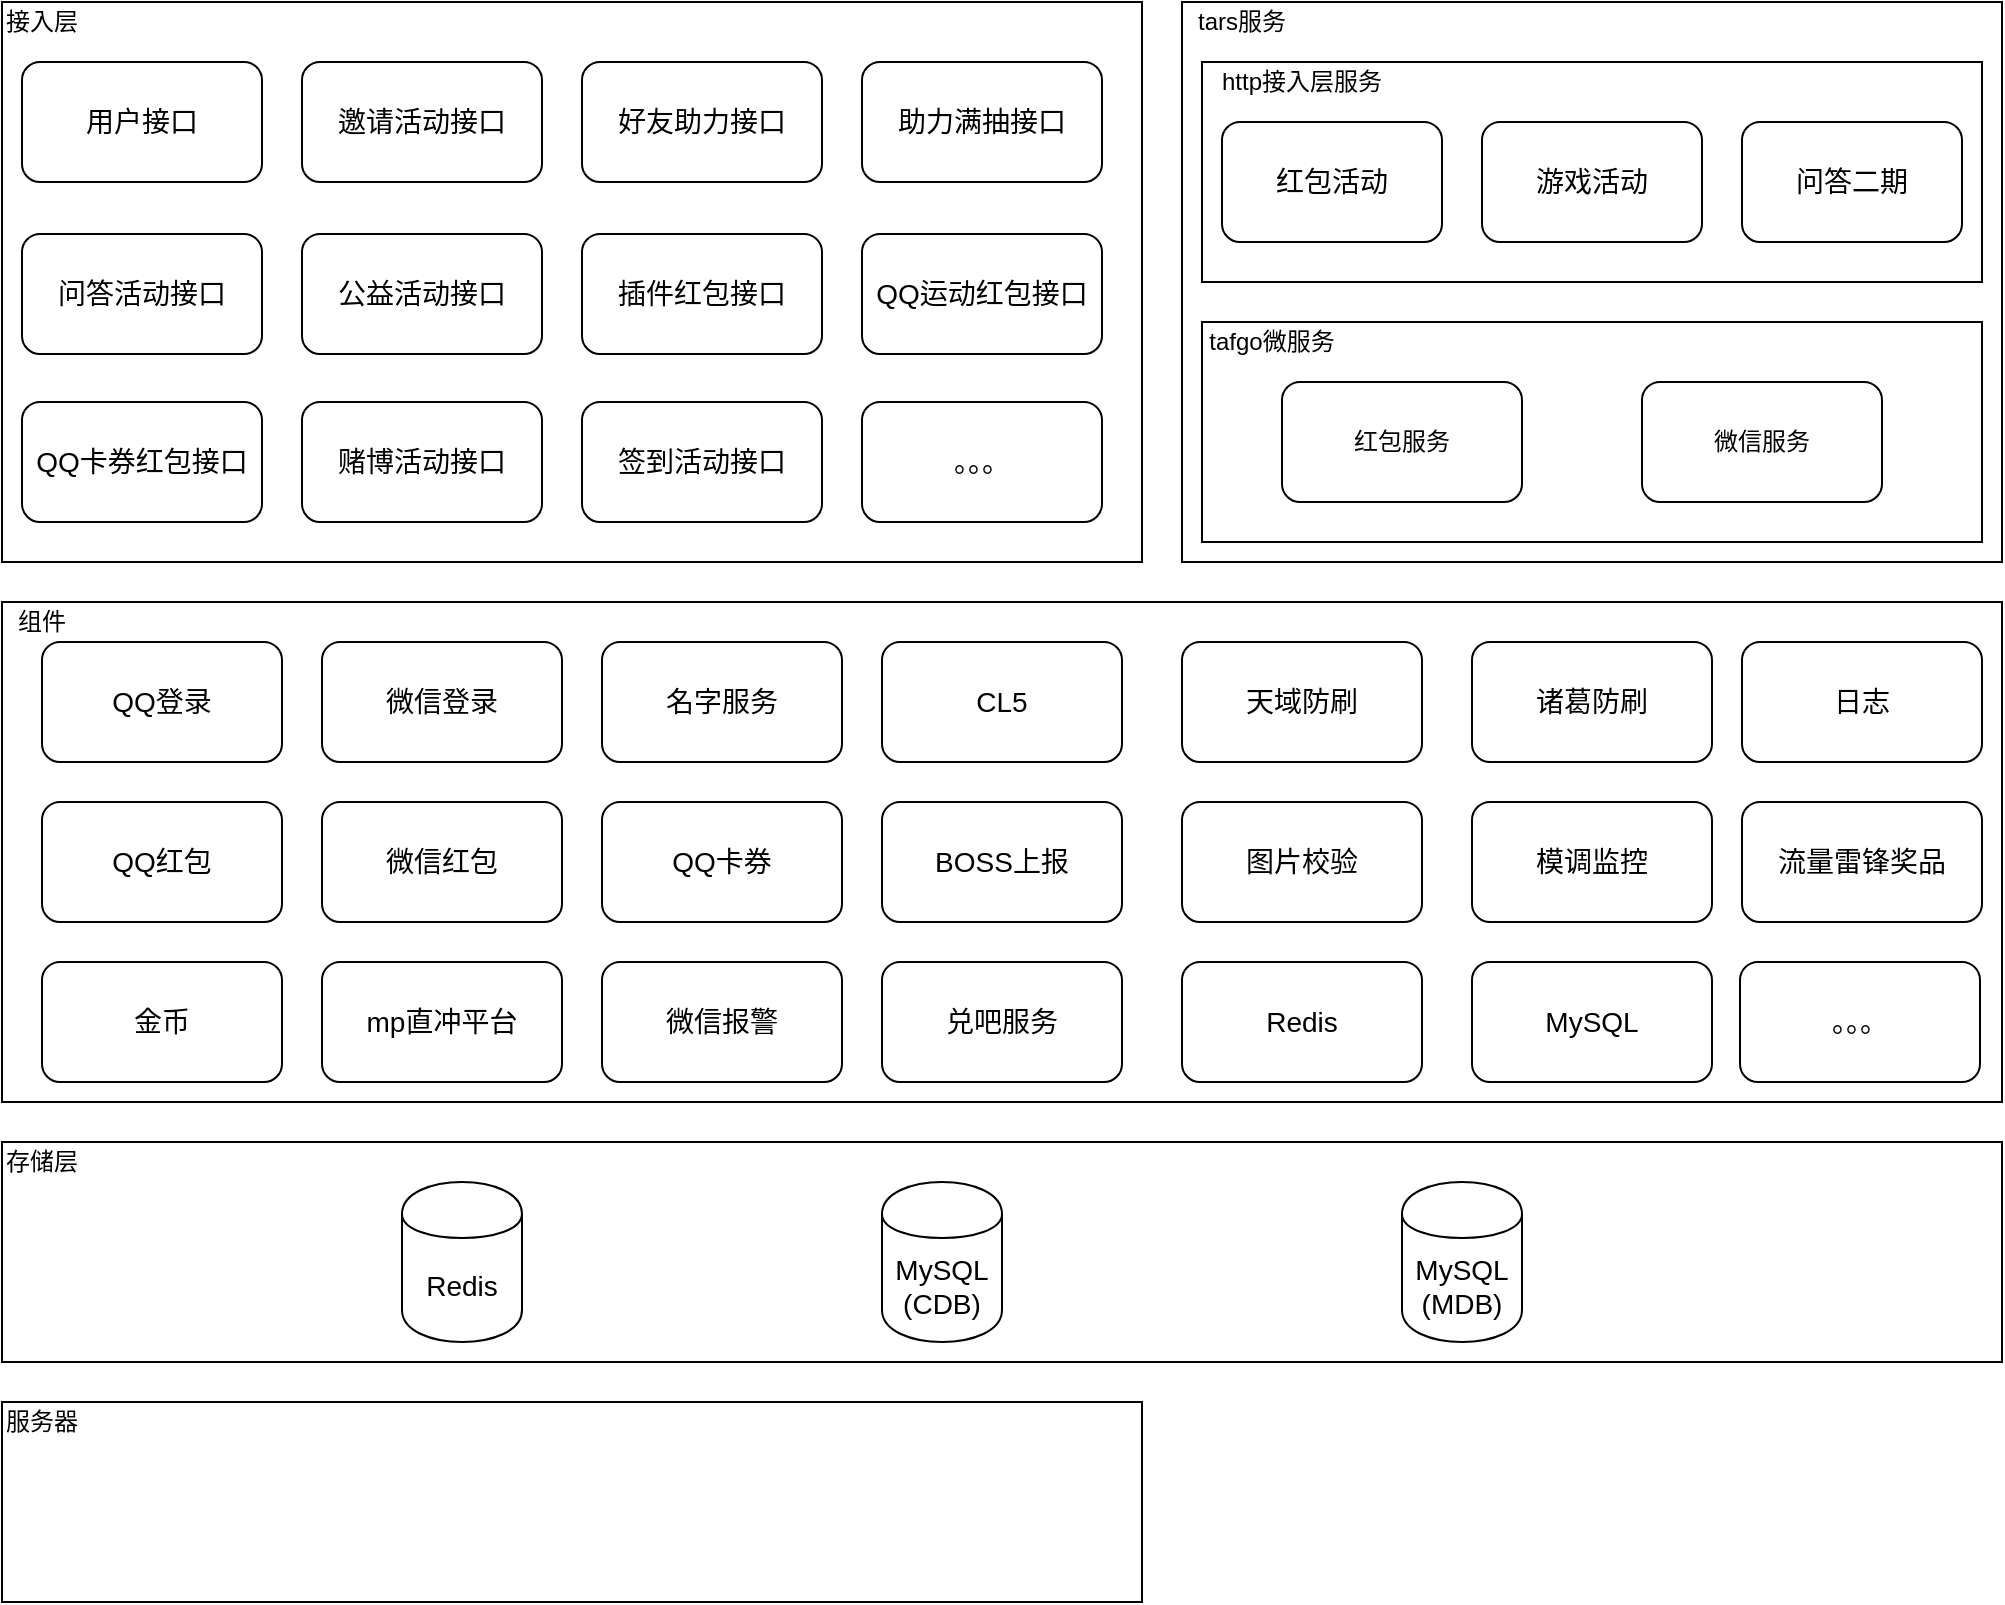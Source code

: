 <mxfile pages="1" version="11.2.3" type="github"><diagram id="sURR1SHCAla83oJiOlZ1" name="Page-1"><mxGraphModel dx="1421" dy="1020" grid="1" gridSize="10" guides="1" tooltips="1" connect="1" arrows="1" fold="1" page="1" pageScale="1" pageWidth="3300" pageHeight="4681" math="0" shadow="0"><root><mxCell id="0"/><mxCell id="1" parent="0"/><mxCell id="fpItD1PaSmq3RKMQFErg-25" value="" style="rounded=0;whiteSpace=wrap;html=1;" vertex="1" parent="1"><mxGeometry x="820" y="810" width="1000" height="250" as="geometry"/></mxCell><mxCell id="l3v4fueEr0LTtIeN0S5f-3" value="&lt;br&gt;&lt;br&gt;" style="rounded=0;whiteSpace=wrap;html=1;" parent="1" vertex="1"><mxGeometry x="820" y="510" width="570" height="280" as="geometry"/></mxCell><mxCell id="l3v4fueEr0LTtIeN0S5f-1" value="&lt;span style=&quot;font-size: 14px&quot;&gt;用户接口&lt;/span&gt;" style="rounded=1;whiteSpace=wrap;html=1;" parent="1" vertex="1"><mxGeometry x="830" y="540" width="120" height="60" as="geometry"/></mxCell><mxCell id="l3v4fueEr0LTtIeN0S5f-4" value="&lt;font style=&quot;font-size: 14px&quot;&gt;邀请活动接口&lt;/font&gt;" style="rounded=1;whiteSpace=wrap;html=1;" parent="1" vertex="1"><mxGeometry x="970" y="540" width="120" height="60" as="geometry"/></mxCell><mxCell id="fpItD1PaSmq3RKMQFErg-1" value="&lt;font style=&quot;font-size: 14px&quot;&gt;好友助力接口&lt;/font&gt;" style="rounded=1;whiteSpace=wrap;html=1;" vertex="1" parent="1"><mxGeometry x="1110" y="540" width="120" height="60" as="geometry"/></mxCell><mxCell id="fpItD1PaSmq3RKMQFErg-2" value="&lt;font style=&quot;font-size: 14px&quot;&gt;助力满抽接口&lt;/font&gt;" style="rounded=1;whiteSpace=wrap;html=1;" vertex="1" parent="1"><mxGeometry x="1250" y="540" width="120" height="60" as="geometry"/></mxCell><mxCell id="fpItD1PaSmq3RKMQFErg-3" value="&lt;font style=&quot;font-size: 14px&quot;&gt;问答活动接口&lt;/font&gt;" style="rounded=1;whiteSpace=wrap;html=1;" vertex="1" parent="1"><mxGeometry x="830" y="626" width="120" height="60" as="geometry"/></mxCell><mxCell id="fpItD1PaSmq3RKMQFErg-4" value="&lt;font style=&quot;font-size: 14px&quot;&gt;公益活动接口&lt;/font&gt;" style="rounded=1;whiteSpace=wrap;html=1;" vertex="1" parent="1"><mxGeometry x="970" y="626" width="120" height="60" as="geometry"/></mxCell><mxCell id="fpItD1PaSmq3RKMQFErg-5" value="&lt;font style=&quot;font-size: 14px&quot;&gt;插件红包接口&lt;/font&gt;" style="rounded=1;whiteSpace=wrap;html=1;" vertex="1" parent="1"><mxGeometry x="1110" y="626" width="120" height="60" as="geometry"/></mxCell><mxCell id="fpItD1PaSmq3RKMQFErg-6" value="&lt;font style=&quot;font-size: 14px&quot;&gt;QQ运动红包接口&lt;/font&gt;" style="rounded=1;whiteSpace=wrap;html=1;" vertex="1" parent="1"><mxGeometry x="1250" y="626" width="120" height="60" as="geometry"/></mxCell><mxCell id="fpItD1PaSmq3RKMQFErg-7" value="&lt;font style=&quot;font-size: 14px&quot;&gt;QQ卡券红包接口&lt;/font&gt;" style="rounded=1;whiteSpace=wrap;html=1;" vertex="1" parent="1"><mxGeometry x="830" y="710" width="120" height="60" as="geometry"/></mxCell><mxCell id="fpItD1PaSmq3RKMQFErg-8" value="&lt;font style=&quot;font-size: 14px&quot;&gt;赌博活动接口&lt;/font&gt;" style="rounded=1;whiteSpace=wrap;html=1;" vertex="1" parent="1"><mxGeometry x="970" y="710" width="120" height="60" as="geometry"/></mxCell><mxCell id="fpItD1PaSmq3RKMQFErg-9" value="&lt;font style=&quot;font-size: 14px&quot;&gt;签到活动接口&lt;/font&gt;" style="rounded=1;whiteSpace=wrap;html=1;" vertex="1" parent="1"><mxGeometry x="1110" y="710" width="120" height="60" as="geometry"/></mxCell><mxCell id="fpItD1PaSmq3RKMQFErg-10" value="&lt;font style=&quot;font-size: 14px&quot;&gt;。。。&lt;/font&gt;" style="rounded=1;whiteSpace=wrap;html=1;" vertex="1" parent="1"><mxGeometry x="1250" y="710" width="120" height="60" as="geometry"/></mxCell><mxCell id="fpItD1PaSmq3RKMQFErg-11" value="接入层" style="text;html=1;strokeColor=none;fillColor=none;align=center;verticalAlign=middle;whiteSpace=wrap;rounded=0;" vertex="1" parent="1"><mxGeometry x="820" y="510" width="40" height="20" as="geometry"/></mxCell><mxCell id="fpItD1PaSmq3RKMQFErg-12" value="" style="rounded=0;whiteSpace=wrap;html=1;" vertex="1" parent="1"><mxGeometry x="1410" y="510" width="410" height="280" as="geometry"/></mxCell><mxCell id="fpItD1PaSmq3RKMQFErg-14" value="tars服务" style="text;html=1;strokeColor=none;fillColor=none;align=center;verticalAlign=middle;whiteSpace=wrap;rounded=0;" vertex="1" parent="1"><mxGeometry x="1410" y="510" width="60" height="20" as="geometry"/></mxCell><mxCell id="fpItD1PaSmq3RKMQFErg-15" value="" style="rounded=0;whiteSpace=wrap;html=1;" vertex="1" parent="1"><mxGeometry x="1420" y="540" width="390" height="110" as="geometry"/></mxCell><mxCell id="fpItD1PaSmq3RKMQFErg-16" value="" style="rounded=0;whiteSpace=wrap;html=1;" vertex="1" parent="1"><mxGeometry x="1420" y="670" width="390" height="110" as="geometry"/></mxCell><mxCell id="fpItD1PaSmq3RKMQFErg-17" value="http接入层服务" style="text;html=1;strokeColor=none;fillColor=none;align=center;verticalAlign=middle;whiteSpace=wrap;rounded=0;" vertex="1" parent="1"><mxGeometry x="1420" y="540" width="100" height="20" as="geometry"/></mxCell><mxCell id="fpItD1PaSmq3RKMQFErg-18" value="&lt;font style=&quot;font-size: 14px&quot;&gt;红包活动&lt;br&gt;&lt;/font&gt;" style="rounded=1;whiteSpace=wrap;html=1;" vertex="1" parent="1"><mxGeometry x="1430" y="570" width="110" height="60" as="geometry"/></mxCell><mxCell id="fpItD1PaSmq3RKMQFErg-20" value="&lt;font style=&quot;font-size: 14px&quot;&gt;游戏活动&lt;br&gt;&lt;/font&gt;" style="rounded=1;whiteSpace=wrap;html=1;" vertex="1" parent="1"><mxGeometry x="1560" y="570" width="110" height="60" as="geometry"/></mxCell><mxCell id="fpItD1PaSmq3RKMQFErg-21" value="&lt;font style=&quot;font-size: 14px&quot;&gt;问答二期&lt;br&gt;&lt;/font&gt;" style="rounded=1;whiteSpace=wrap;html=1;" vertex="1" parent="1"><mxGeometry x="1690" y="570" width="110" height="60" as="geometry"/></mxCell><mxCell id="fpItD1PaSmq3RKMQFErg-22" value="tafgo微服务" style="text;html=1;strokeColor=none;fillColor=none;align=center;verticalAlign=middle;whiteSpace=wrap;rounded=0;" vertex="1" parent="1"><mxGeometry x="1420" y="670" width="70" height="20" as="geometry"/></mxCell><mxCell id="fpItD1PaSmq3RKMQFErg-23" value="红包服务" style="rounded=1;whiteSpace=wrap;html=1;" vertex="1" parent="1"><mxGeometry x="1460" y="700" width="120" height="60" as="geometry"/></mxCell><mxCell id="fpItD1PaSmq3RKMQFErg-24" value="微信服务" style="rounded=1;whiteSpace=wrap;html=1;" vertex="1" parent="1"><mxGeometry x="1640" y="700" width="120" height="60" as="geometry"/></mxCell><mxCell id="fpItD1PaSmq3RKMQFErg-26" value="&lt;span style=&quot;font-size: 14px&quot;&gt;QQ登录&lt;/span&gt;" style="rounded=1;whiteSpace=wrap;html=1;" vertex="1" parent="1"><mxGeometry x="840" y="830" width="120" height="60" as="geometry"/></mxCell><mxCell id="fpItD1PaSmq3RKMQFErg-27" value="&lt;span style=&quot;font-size: 14px&quot;&gt;微信登录&lt;/span&gt;" style="rounded=1;whiteSpace=wrap;html=1;" vertex="1" parent="1"><mxGeometry x="980" y="830" width="120" height="60" as="geometry"/></mxCell><mxCell id="fpItD1PaSmq3RKMQFErg-28" value="组件" style="text;html=1;strokeColor=none;fillColor=none;align=center;verticalAlign=middle;whiteSpace=wrap;rounded=0;" vertex="1" parent="1"><mxGeometry x="820" y="810" width="40" height="20" as="geometry"/></mxCell><mxCell id="fpItD1PaSmq3RKMQFErg-29" value="&lt;span style=&quot;font-size: 14px&quot;&gt;名字服务&lt;/span&gt;" style="rounded=1;whiteSpace=wrap;html=1;" vertex="1" parent="1"><mxGeometry x="1120" y="830" width="120" height="60" as="geometry"/></mxCell><mxCell id="fpItD1PaSmq3RKMQFErg-30" value="&lt;span style=&quot;font-size: 14px&quot;&gt;CL5&lt;/span&gt;" style="rounded=1;whiteSpace=wrap;html=1;" vertex="1" parent="1"><mxGeometry x="1260" y="830" width="120" height="60" as="geometry"/></mxCell><mxCell id="fpItD1PaSmq3RKMQFErg-31" value="&lt;span style=&quot;font-size: 14px&quot;&gt;天域防刷&lt;/span&gt;" style="rounded=1;whiteSpace=wrap;html=1;" vertex="1" parent="1"><mxGeometry x="1410" y="830" width="120" height="60" as="geometry"/></mxCell><mxCell id="fpItD1PaSmq3RKMQFErg-32" value="&lt;span style=&quot;font-size: 14px&quot;&gt;诸葛防刷&lt;/span&gt;" style="rounded=1;whiteSpace=wrap;html=1;" vertex="1" parent="1"><mxGeometry x="1555" y="830" width="120" height="60" as="geometry"/></mxCell><mxCell id="fpItD1PaSmq3RKMQFErg-33" value="&lt;span style=&quot;font-size: 14px&quot;&gt;日志&lt;/span&gt;" style="rounded=1;whiteSpace=wrap;html=1;" vertex="1" parent="1"><mxGeometry x="1690" y="830" width="120" height="60" as="geometry"/></mxCell><mxCell id="fpItD1PaSmq3RKMQFErg-34" value="&lt;span style=&quot;font-size: 14px&quot;&gt;QQ红包&lt;/span&gt;" style="rounded=1;whiteSpace=wrap;html=1;" vertex="1" parent="1"><mxGeometry x="840" y="910" width="120" height="60" as="geometry"/></mxCell><mxCell id="fpItD1PaSmq3RKMQFErg-35" value="&lt;span style=&quot;font-size: 14px&quot;&gt;微信红包&lt;/span&gt;" style="rounded=1;whiteSpace=wrap;html=1;" vertex="1" parent="1"><mxGeometry x="980" y="910" width="120" height="60" as="geometry"/></mxCell><mxCell id="fpItD1PaSmq3RKMQFErg-36" value="&lt;span style=&quot;font-size: 14px&quot;&gt;QQ卡券&lt;/span&gt;" style="rounded=1;whiteSpace=wrap;html=1;" vertex="1" parent="1"><mxGeometry x="1120" y="910" width="120" height="60" as="geometry"/></mxCell><mxCell id="fpItD1PaSmq3RKMQFErg-37" value="&lt;span style=&quot;font-size: 14px&quot;&gt;BOSS上报&lt;/span&gt;" style="rounded=1;whiteSpace=wrap;html=1;" vertex="1" parent="1"><mxGeometry x="1260" y="910" width="120" height="60" as="geometry"/></mxCell><mxCell id="fpItD1PaSmq3RKMQFErg-38" value="&lt;span style=&quot;font-size: 14px&quot;&gt;图片校验&lt;/span&gt;" style="rounded=1;whiteSpace=wrap;html=1;" vertex="1" parent="1"><mxGeometry x="1410" y="910" width="120" height="60" as="geometry"/></mxCell><mxCell id="fpItD1PaSmq3RKMQFErg-39" value="&lt;span style=&quot;font-size: 14px&quot;&gt;模调监控&lt;/span&gt;" style="rounded=1;whiteSpace=wrap;html=1;" vertex="1" parent="1"><mxGeometry x="1555" y="910" width="120" height="60" as="geometry"/></mxCell><mxCell id="fpItD1PaSmq3RKMQFErg-40" value="&lt;span style=&quot;font-size: 14px&quot;&gt;流量雷锋奖品&lt;/span&gt;" style="rounded=1;whiteSpace=wrap;html=1;" vertex="1" parent="1"><mxGeometry x="1690" y="910" width="120" height="60" as="geometry"/></mxCell><mxCell id="fpItD1PaSmq3RKMQFErg-41" value="&lt;span style=&quot;font-size: 14px&quot;&gt;金币&lt;/span&gt;" style="rounded=1;whiteSpace=wrap;html=1;" vertex="1" parent="1"><mxGeometry x="840" y="990" width="120" height="60" as="geometry"/></mxCell><mxCell id="fpItD1PaSmq3RKMQFErg-42" value="&lt;span style=&quot;font-size: 14px&quot;&gt;mp直冲平台&lt;/span&gt;" style="rounded=1;whiteSpace=wrap;html=1;" vertex="1" parent="1"><mxGeometry x="980" y="990" width="120" height="60" as="geometry"/></mxCell><mxCell id="fpItD1PaSmq3RKMQFErg-43" value="&lt;span style=&quot;font-size: 14px&quot;&gt;微信报警&lt;/span&gt;" style="rounded=1;whiteSpace=wrap;html=1;" vertex="1" parent="1"><mxGeometry x="1120" y="990" width="120" height="60" as="geometry"/></mxCell><mxCell id="fpItD1PaSmq3RKMQFErg-44" value="&lt;span style=&quot;font-size: 14px&quot;&gt;兑吧服务&lt;/span&gt;" style="rounded=1;whiteSpace=wrap;html=1;" vertex="1" parent="1"><mxGeometry x="1260" y="990" width="120" height="60" as="geometry"/></mxCell><mxCell id="fpItD1PaSmq3RKMQFErg-45" value="&lt;span style=&quot;font-size: 14px&quot;&gt;Redis&lt;/span&gt;" style="rounded=1;whiteSpace=wrap;html=1;" vertex="1" parent="1"><mxGeometry x="1410" y="990" width="120" height="60" as="geometry"/></mxCell><mxCell id="fpItD1PaSmq3RKMQFErg-46" value="&lt;span style=&quot;font-size: 14px&quot;&gt;MySQL&lt;/span&gt;" style="rounded=1;whiteSpace=wrap;html=1;" vertex="1" parent="1"><mxGeometry x="1555" y="990" width="120" height="60" as="geometry"/></mxCell><mxCell id="fpItD1PaSmq3RKMQFErg-47" value="&lt;span style=&quot;font-size: 14px&quot;&gt;。。。&lt;/span&gt;" style="rounded=1;whiteSpace=wrap;html=1;" vertex="1" parent="1"><mxGeometry x="1689" y="990" width="120" height="60" as="geometry"/></mxCell><mxCell id="fpItD1PaSmq3RKMQFErg-48" value="" style="rounded=0;whiteSpace=wrap;html=1;" vertex="1" parent="1"><mxGeometry x="820" y="1080" width="1000" height="110" as="geometry"/></mxCell><mxCell id="fpItD1PaSmq3RKMQFErg-49" value="存储层" style="text;html=1;strokeColor=none;fillColor=none;align=center;verticalAlign=middle;whiteSpace=wrap;rounded=0;" vertex="1" parent="1"><mxGeometry x="820" y="1080" width="40" height="20" as="geometry"/></mxCell><mxCell id="fpItD1PaSmq3RKMQFErg-51" value="&lt;font style=&quot;font-size: 14px&quot;&gt;Redis&lt;/font&gt;" style="shape=cylinder;whiteSpace=wrap;html=1;boundedLbl=1;backgroundOutline=1;" vertex="1" parent="1"><mxGeometry x="1020" y="1100" width="60" height="80" as="geometry"/></mxCell><mxCell id="fpItD1PaSmq3RKMQFErg-52" value="&lt;font style=&quot;font-size: 14px&quot;&gt;MySQL&lt;br&gt;(CDB)&lt;br&gt;&lt;/font&gt;" style="shape=cylinder;whiteSpace=wrap;html=1;boundedLbl=1;backgroundOutline=1;" vertex="1" parent="1"><mxGeometry x="1260" y="1100" width="60" height="80" as="geometry"/></mxCell><mxCell id="fpItD1PaSmq3RKMQFErg-53" value="&lt;font style=&quot;font-size: 14px&quot;&gt;MySQL&lt;br&gt;(MDB)&lt;br&gt;&lt;/font&gt;" style="shape=cylinder;whiteSpace=wrap;html=1;boundedLbl=1;backgroundOutline=1;" vertex="1" parent="1"><mxGeometry x="1520" y="1100" width="60" height="80" as="geometry"/></mxCell><mxCell id="fpItD1PaSmq3RKMQFErg-54" value="" style="rounded=0;whiteSpace=wrap;html=1;" vertex="1" parent="1"><mxGeometry x="820" y="1210" width="570" height="100" as="geometry"/></mxCell><mxCell id="fpItD1PaSmq3RKMQFErg-55" value="服务器" style="text;html=1;strokeColor=none;fillColor=none;align=center;verticalAlign=middle;whiteSpace=wrap;rounded=0;" vertex="1" parent="1"><mxGeometry x="820" y="1210" width="40" height="20" as="geometry"/></mxCell></root></mxGraphModel></diagram></mxfile>